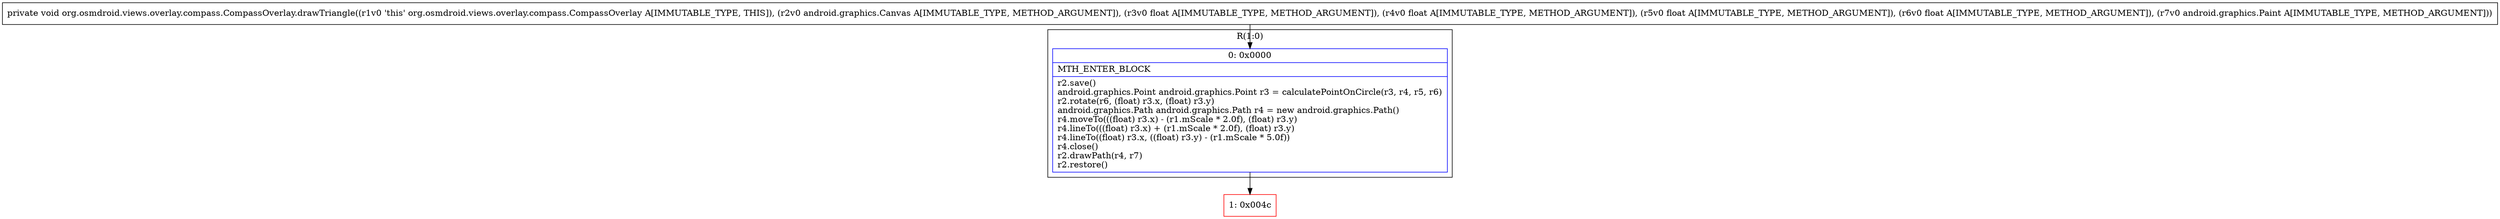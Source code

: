 digraph "CFG fororg.osmdroid.views.overlay.compass.CompassOverlay.drawTriangle(Landroid\/graphics\/Canvas;FFFFLandroid\/graphics\/Paint;)V" {
subgraph cluster_Region_1710188302 {
label = "R(1:0)";
node [shape=record,color=blue];
Node_0 [shape=record,label="{0\:\ 0x0000|MTH_ENTER_BLOCK\l|r2.save()\landroid.graphics.Point android.graphics.Point r3 = calculatePointOnCircle(r3, r4, r5, r6)\lr2.rotate(r6, (float) r3.x, (float) r3.y)\landroid.graphics.Path android.graphics.Path r4 = new android.graphics.Path()\lr4.moveTo(((float) r3.x) \- (r1.mScale * 2.0f), (float) r3.y)\lr4.lineTo(((float) r3.x) + (r1.mScale * 2.0f), (float) r3.y)\lr4.lineTo((float) r3.x, ((float) r3.y) \- (r1.mScale * 5.0f))\lr4.close()\lr2.drawPath(r4, r7)\lr2.restore()\l}"];
}
Node_1 [shape=record,color=red,label="{1\:\ 0x004c}"];
MethodNode[shape=record,label="{private void org.osmdroid.views.overlay.compass.CompassOverlay.drawTriangle((r1v0 'this' org.osmdroid.views.overlay.compass.CompassOverlay A[IMMUTABLE_TYPE, THIS]), (r2v0 android.graphics.Canvas A[IMMUTABLE_TYPE, METHOD_ARGUMENT]), (r3v0 float A[IMMUTABLE_TYPE, METHOD_ARGUMENT]), (r4v0 float A[IMMUTABLE_TYPE, METHOD_ARGUMENT]), (r5v0 float A[IMMUTABLE_TYPE, METHOD_ARGUMENT]), (r6v0 float A[IMMUTABLE_TYPE, METHOD_ARGUMENT]), (r7v0 android.graphics.Paint A[IMMUTABLE_TYPE, METHOD_ARGUMENT])) }"];
MethodNode -> Node_0;
Node_0 -> Node_1;
}


